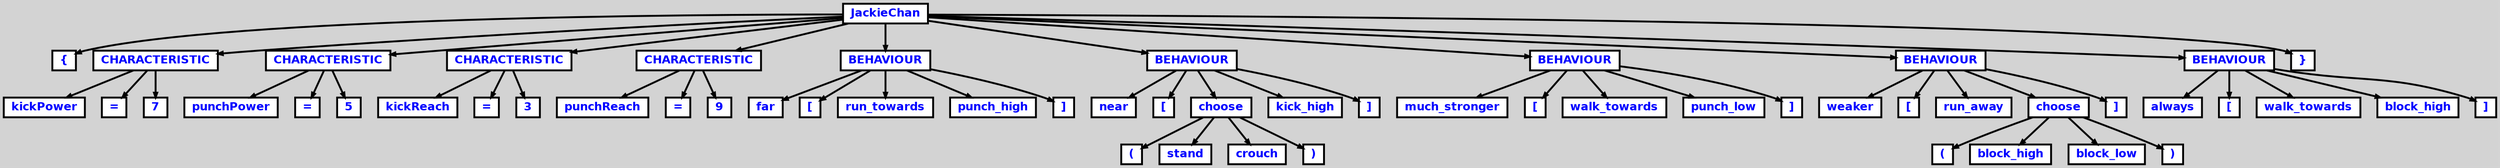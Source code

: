 digraph {

	ordering=out;
	ranksep=.4;
	bgcolor="lightgrey"; node [shape=box, fixedsize=false, fontsize=12, fontname="Helvetica-bold", fontcolor="blue"
		width=.25, height=.25, color="black", fillcolor="white", style="filled, solid, bold"];
	edge [arrowsize=.5, color="black", style="bold"]

  n0 [label="JackieChan"];
  n1 [label="{"];
  n2 [label="CHARACTERISTIC"];
  n2 [label="CHARACTERISTIC"];
  n3 [label="kickPower"];
  n4 [label="="];
  n5 [label="7"];
  n6 [label="CHARACTERISTIC"];
  n6 [label="CHARACTERISTIC"];
  n7 [label="punchPower"];
  n8 [label="="];
  n9 [label="5"];
  n10 [label="CHARACTERISTIC"];
  n10 [label="CHARACTERISTIC"];
  n11 [label="kickReach"];
  n12 [label="="];
  n13 [label="3"];
  n14 [label="CHARACTERISTIC"];
  n14 [label="CHARACTERISTIC"];
  n15 [label="punchReach"];
  n16 [label="="];
  n17 [label="9"];
  n18 [label="BEHAVIOUR"];
  n18 [label="BEHAVIOUR"];
  n19 [label="far"];
  n20 [label="["];
  n21 [label="run_towards"];
  n22 [label="punch_high"];
  n23 [label="]"];
  n24 [label="BEHAVIOUR"];
  n24 [label="BEHAVIOUR"];
  n25 [label="near"];
  n26 [label="["];
  n27 [label="choose"];
  n27 [label="choose"];
  n28 [label="("];
  n29 [label="stand"];
  n30 [label="crouch"];
  n31 [label=")"];
  n32 [label="kick_high"];
  n33 [label="]"];
  n34 [label="BEHAVIOUR"];
  n34 [label="BEHAVIOUR"];
  n35 [label="much_stronger"];
  n36 [label="["];
  n37 [label="walk_towards"];
  n38 [label="punch_low"];
  n39 [label="]"];
  n40 [label="BEHAVIOUR"];
  n40 [label="BEHAVIOUR"];
  n41 [label="weaker"];
  n42 [label="["];
  n43 [label="run_away"];
  n44 [label="choose"];
  n44 [label="choose"];
  n45 [label="("];
  n46 [label="block_high"];
  n47 [label="block_low"];
  n48 [label=")"];
  n49 [label="]"];
  n50 [label="BEHAVIOUR"];
  n50 [label="BEHAVIOUR"];
  n51 [label="always"];
  n52 [label="["];
  n53 [label="walk_towards"];
  n54 [label="block_high"];
  n55 [label="]"];
  n56 [label="}"];

  n0 -> n1 // "JackieChan" -> "{"
  n0 -> n2 // "JackieChan" -> "CHARACTERISTIC"
  n2 -> n3 // "CHARACTERISTIC" -> "kickPower"
  n2 -> n4 // "CHARACTERISTIC" -> "="
  n2 -> n5 // "CHARACTERISTIC" -> "7"
  n0 -> n6 // "JackieChan" -> "CHARACTERISTIC"
  n6 -> n7 // "CHARACTERISTIC" -> "punchPower"
  n6 -> n8 // "CHARACTERISTIC" -> "="
  n6 -> n9 // "CHARACTERISTIC" -> "5"
  n0 -> n10 // "JackieChan" -> "CHARACTERISTIC"
  n10 -> n11 // "CHARACTERISTIC" -> "kickReach"
  n10 -> n12 // "CHARACTERISTIC" -> "="
  n10 -> n13 // "CHARACTERISTIC" -> "3"
  n0 -> n14 // "JackieChan" -> "CHARACTERISTIC"
  n14 -> n15 // "CHARACTERISTIC" -> "punchReach"
  n14 -> n16 // "CHARACTERISTIC" -> "="
  n14 -> n17 // "CHARACTERISTIC" -> "9"
  n0 -> n18 // "JackieChan" -> "BEHAVIOUR"
  n18 -> n19 // "BEHAVIOUR" -> "far"
  n18 -> n20 // "BEHAVIOUR" -> "["
  n18 -> n21 // "BEHAVIOUR" -> "run_towards"
  n18 -> n22 // "BEHAVIOUR" -> "punch_high"
  n18 -> n23 // "BEHAVIOUR" -> "]"
  n0 -> n24 // "JackieChan" -> "BEHAVIOUR"
  n24 -> n25 // "BEHAVIOUR" -> "near"
  n24 -> n26 // "BEHAVIOUR" -> "["
  n24 -> n27 // "BEHAVIOUR" -> "choose"
  n27 -> n28 // "choose" -> "("
  n27 -> n29 // "choose" -> "stand"
  n27 -> n30 // "choose" -> "crouch"
  n27 -> n31 // "choose" -> ")"
  n24 -> n32 // "BEHAVIOUR" -> "kick_high"
  n24 -> n33 // "BEHAVIOUR" -> "]"
  n0 -> n34 // "JackieChan" -> "BEHAVIOUR"
  n34 -> n35 // "BEHAVIOUR" -> "much_stronger"
  n34 -> n36 // "BEHAVIOUR" -> "["
  n34 -> n37 // "BEHAVIOUR" -> "walk_towards"
  n34 -> n38 // "BEHAVIOUR" -> "punch_low"
  n34 -> n39 // "BEHAVIOUR" -> "]"
  n0 -> n40 // "JackieChan" -> "BEHAVIOUR"
  n40 -> n41 // "BEHAVIOUR" -> "weaker"
  n40 -> n42 // "BEHAVIOUR" -> "["
  n40 -> n43 // "BEHAVIOUR" -> "run_away"
  n40 -> n44 // "BEHAVIOUR" -> "choose"
  n44 -> n45 // "choose" -> "("
  n44 -> n46 // "choose" -> "block_high"
  n44 -> n47 // "choose" -> "block_low"
  n44 -> n48 // "choose" -> ")"
  n40 -> n49 // "BEHAVIOUR" -> "]"
  n0 -> n50 // "JackieChan" -> "BEHAVIOUR"
  n50 -> n51 // "BEHAVIOUR" -> "always"
  n50 -> n52 // "BEHAVIOUR" -> "["
  n50 -> n53 // "BEHAVIOUR" -> "walk_towards"
  n50 -> n54 // "BEHAVIOUR" -> "block_high"
  n50 -> n55 // "BEHAVIOUR" -> "]"
  n0 -> n56 // "JackieChan" -> "}"

}
